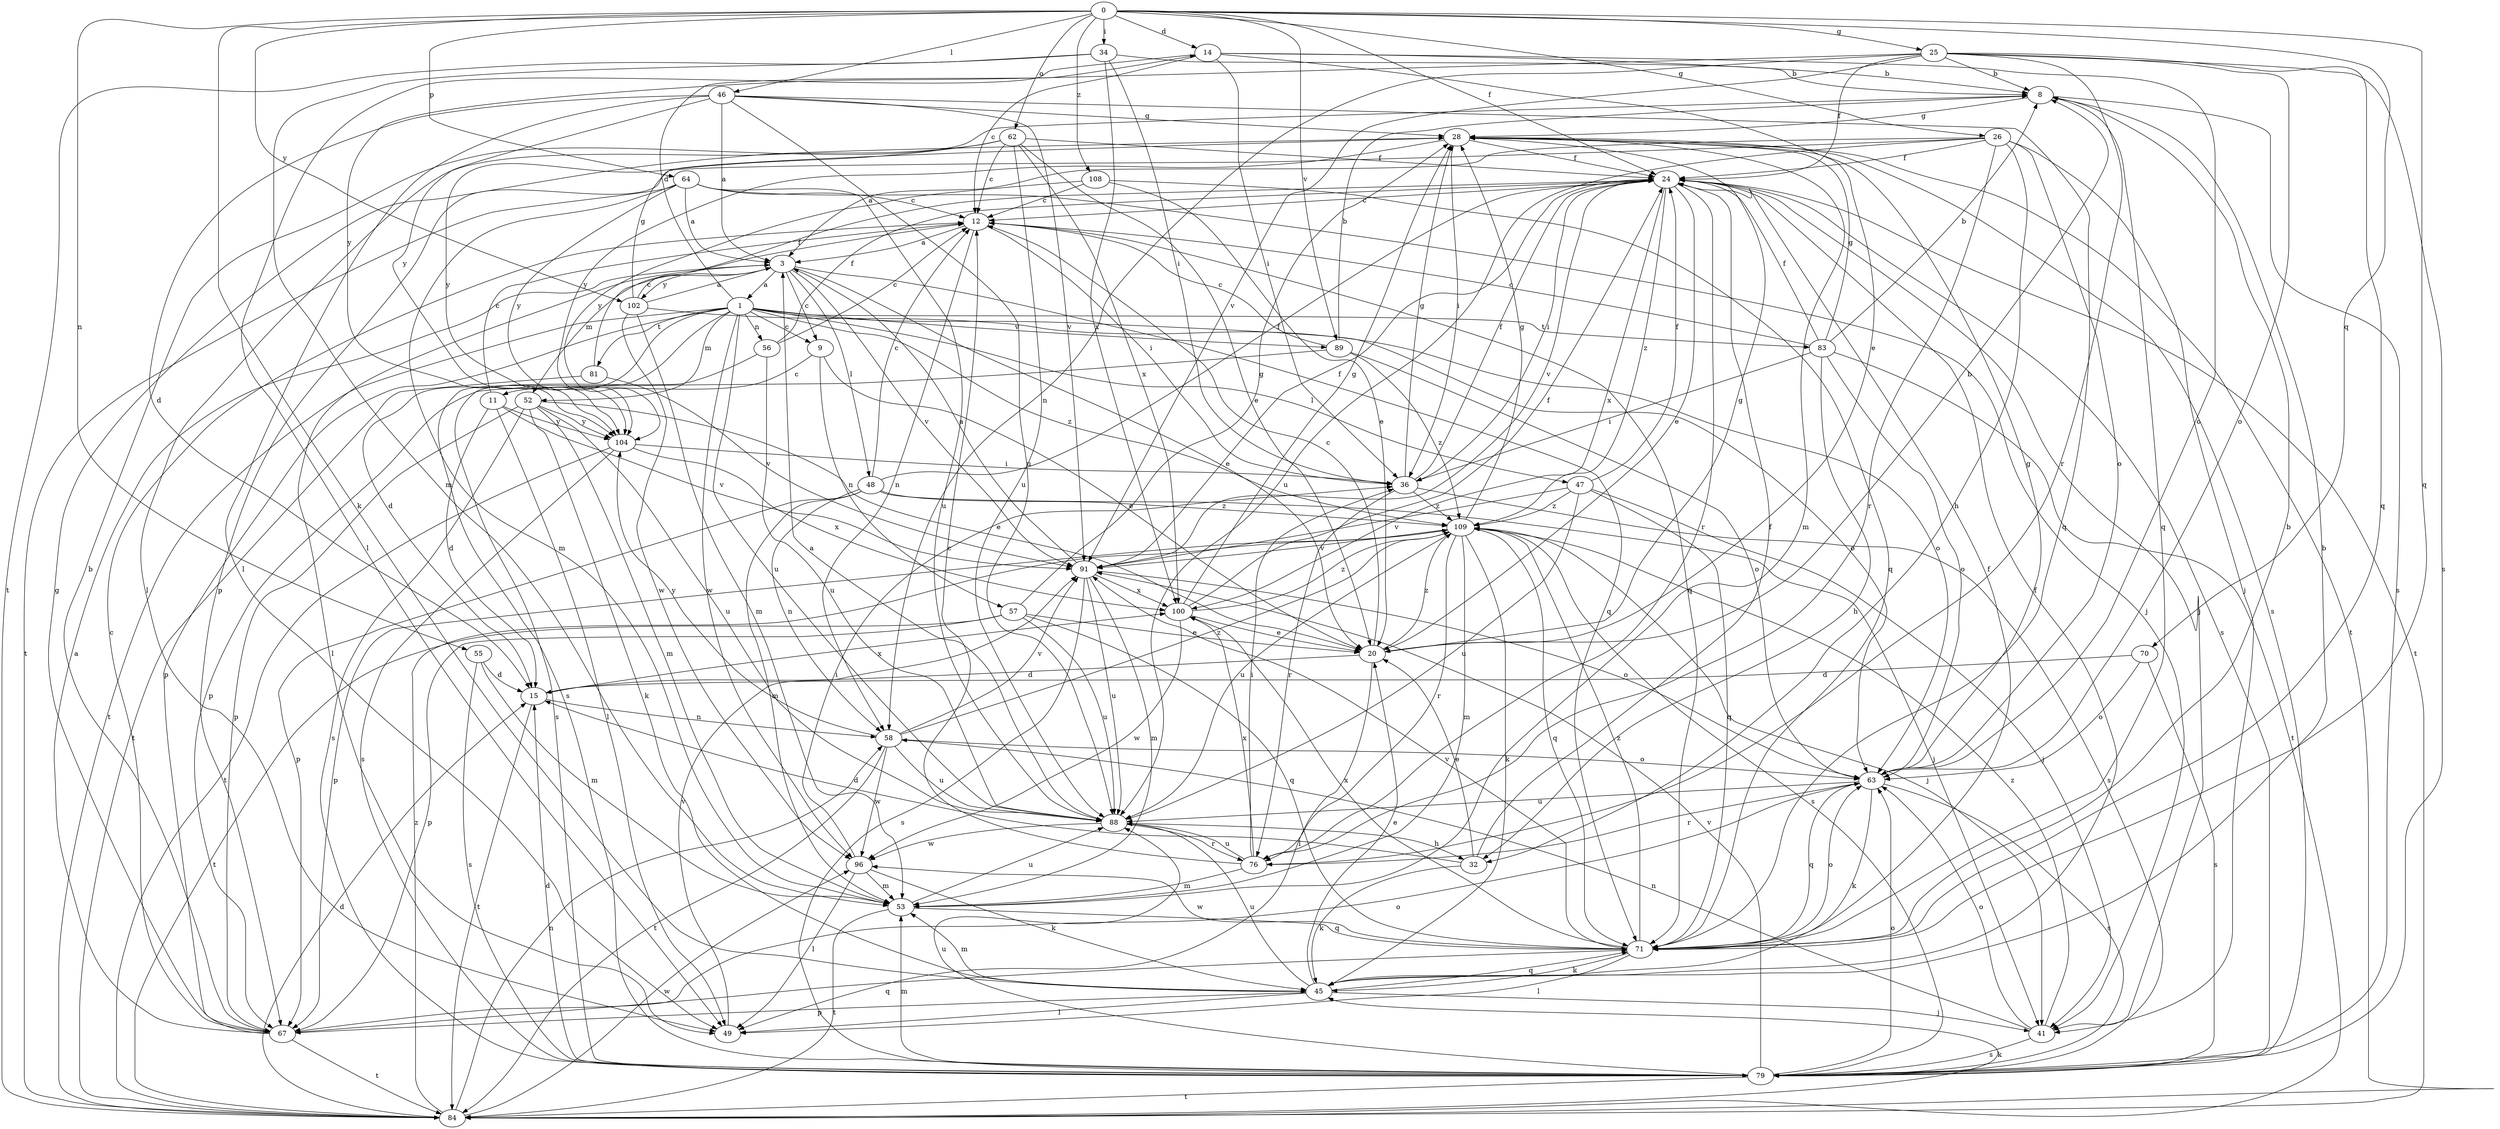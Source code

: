 strict digraph  {
0;
1;
3;
8;
9;
11;
12;
14;
15;
20;
24;
25;
26;
28;
32;
34;
36;
41;
45;
46;
47;
48;
49;
52;
53;
55;
56;
57;
58;
62;
63;
64;
67;
70;
71;
76;
79;
81;
83;
84;
88;
89;
91;
96;
100;
102;
104;
108;
109;
0 -> 14  [label=d];
0 -> 24  [label=f];
0 -> 25  [label=g];
0 -> 26  [label=g];
0 -> 34  [label=i];
0 -> 45  [label=k];
0 -> 46  [label=l];
0 -> 55  [label=n];
0 -> 62  [label=o];
0 -> 64  [label=p];
0 -> 70  [label=q];
0 -> 71  [label=q];
0 -> 89  [label=v];
0 -> 102  [label=y];
0 -> 108  [label=z];
1 -> 9  [label=c];
1 -> 14  [label=d];
1 -> 15  [label=d];
1 -> 47  [label=l];
1 -> 52  [label=m];
1 -> 56  [label=n];
1 -> 63  [label=o];
1 -> 67  [label=p];
1 -> 79  [label=s];
1 -> 81  [label=t];
1 -> 83  [label=t];
1 -> 84  [label=t];
1 -> 88  [label=u];
1 -> 89  [label=v];
1 -> 96  [label=w];
1 -> 109  [label=z];
3 -> 1  [label=a];
3 -> 9  [label=c];
3 -> 20  [label=e];
3 -> 48  [label=l];
3 -> 49  [label=l];
3 -> 52  [label=m];
3 -> 71  [label=q];
3 -> 91  [label=v];
3 -> 102  [label=y];
8 -> 28  [label=g];
8 -> 71  [label=q];
8 -> 79  [label=s];
9 -> 11  [label=c];
9 -> 20  [label=e];
9 -> 57  [label=n];
11 -> 12  [label=c];
11 -> 15  [label=d];
11 -> 49  [label=l];
11 -> 91  [label=v];
11 -> 104  [label=y];
12 -> 3  [label=a];
12 -> 36  [label=i];
12 -> 58  [label=n];
12 -> 71  [label=q];
14 -> 8  [label=b];
14 -> 12  [label=c];
14 -> 20  [label=e];
14 -> 36  [label=i];
14 -> 49  [label=l];
14 -> 63  [label=o];
15 -> 58  [label=n];
15 -> 84  [label=t];
15 -> 100  [label=x];
20 -> 8  [label=b];
20 -> 12  [label=c];
20 -> 15  [label=d];
20 -> 28  [label=g];
20 -> 49  [label=l];
20 -> 109  [label=z];
24 -> 12  [label=c];
24 -> 20  [label=e];
24 -> 36  [label=i];
24 -> 41  [label=j];
24 -> 76  [label=r];
24 -> 79  [label=s];
24 -> 84  [label=t];
24 -> 91  [label=v];
24 -> 100  [label=x];
24 -> 109  [label=z];
25 -> 8  [label=b];
25 -> 24  [label=f];
25 -> 58  [label=n];
25 -> 63  [label=o];
25 -> 71  [label=q];
25 -> 76  [label=r];
25 -> 79  [label=s];
25 -> 91  [label=v];
25 -> 104  [label=y];
26 -> 3  [label=a];
26 -> 24  [label=f];
26 -> 32  [label=h];
26 -> 41  [label=j];
26 -> 63  [label=o];
26 -> 67  [label=p];
26 -> 76  [label=r];
26 -> 88  [label=u];
28 -> 24  [label=f];
28 -> 36  [label=i];
28 -> 53  [label=m];
28 -> 79  [label=s];
28 -> 84  [label=t];
28 -> 104  [label=y];
32 -> 15  [label=d];
32 -> 20  [label=e];
32 -> 24  [label=f];
32 -> 45  [label=k];
34 -> 8  [label=b];
34 -> 36  [label=i];
34 -> 53  [label=m];
34 -> 84  [label=t];
34 -> 100  [label=x];
36 -> 24  [label=f];
36 -> 28  [label=g];
36 -> 76  [label=r];
36 -> 79  [label=s];
36 -> 109  [label=z];
41 -> 58  [label=n];
41 -> 63  [label=o];
41 -> 79  [label=s];
41 -> 109  [label=z];
45 -> 8  [label=b];
45 -> 20  [label=e];
45 -> 24  [label=f];
45 -> 41  [label=j];
45 -> 49  [label=l];
45 -> 53  [label=m];
45 -> 67  [label=p];
45 -> 71  [label=q];
45 -> 88  [label=u];
46 -> 3  [label=a];
46 -> 15  [label=d];
46 -> 28  [label=g];
46 -> 49  [label=l];
46 -> 71  [label=q];
46 -> 88  [label=u];
46 -> 91  [label=v];
46 -> 104  [label=y];
47 -> 24  [label=f];
47 -> 41  [label=j];
47 -> 71  [label=q];
47 -> 88  [label=u];
47 -> 91  [label=v];
47 -> 109  [label=z];
48 -> 12  [label=c];
48 -> 24  [label=f];
48 -> 41  [label=j];
48 -> 53  [label=m];
48 -> 58  [label=n];
48 -> 67  [label=p];
48 -> 109  [label=z];
49 -> 91  [label=v];
52 -> 20  [label=e];
52 -> 45  [label=k];
52 -> 53  [label=m];
52 -> 67  [label=p];
52 -> 79  [label=s];
52 -> 88  [label=u];
52 -> 104  [label=y];
53 -> 71  [label=q];
53 -> 84  [label=t];
53 -> 88  [label=u];
55 -> 15  [label=d];
55 -> 53  [label=m];
55 -> 79  [label=s];
56 -> 12  [label=c];
56 -> 24  [label=f];
56 -> 79  [label=s];
56 -> 88  [label=u];
57 -> 20  [label=e];
57 -> 28  [label=g];
57 -> 67  [label=p];
57 -> 71  [label=q];
57 -> 84  [label=t];
57 -> 88  [label=u];
58 -> 63  [label=o];
58 -> 84  [label=t];
58 -> 88  [label=u];
58 -> 91  [label=v];
58 -> 96  [label=w];
58 -> 104  [label=y];
58 -> 109  [label=z];
62 -> 12  [label=c];
62 -> 20  [label=e];
62 -> 24  [label=f];
62 -> 49  [label=l];
62 -> 88  [label=u];
62 -> 100  [label=x];
62 -> 104  [label=y];
63 -> 28  [label=g];
63 -> 45  [label=k];
63 -> 71  [label=q];
63 -> 76  [label=r];
63 -> 79  [label=s];
63 -> 88  [label=u];
64 -> 3  [label=a];
64 -> 12  [label=c];
64 -> 41  [label=j];
64 -> 53  [label=m];
64 -> 84  [label=t];
64 -> 88  [label=u];
64 -> 104  [label=y];
67 -> 3  [label=a];
67 -> 8  [label=b];
67 -> 12  [label=c];
67 -> 28  [label=g];
67 -> 63  [label=o];
67 -> 71  [label=q];
67 -> 84  [label=t];
70 -> 15  [label=d];
70 -> 63  [label=o];
70 -> 79  [label=s];
71 -> 8  [label=b];
71 -> 24  [label=f];
71 -> 45  [label=k];
71 -> 49  [label=l];
71 -> 63  [label=o];
71 -> 91  [label=v];
71 -> 96  [label=w];
71 -> 100  [label=x];
71 -> 109  [label=z];
76 -> 12  [label=c];
76 -> 36  [label=i];
76 -> 53  [label=m];
76 -> 88  [label=u];
76 -> 100  [label=x];
79 -> 15  [label=d];
79 -> 53  [label=m];
79 -> 63  [label=o];
79 -> 84  [label=t];
79 -> 88  [label=u];
79 -> 91  [label=v];
81 -> 12  [label=c];
81 -> 84  [label=t];
81 -> 91  [label=v];
83 -> 8  [label=b];
83 -> 12  [label=c];
83 -> 24  [label=f];
83 -> 28  [label=g];
83 -> 32  [label=h];
83 -> 36  [label=i];
83 -> 63  [label=o];
83 -> 84  [label=t];
84 -> 15  [label=d];
84 -> 45  [label=k];
84 -> 58  [label=n];
84 -> 96  [label=w];
84 -> 109  [label=z];
88 -> 3  [label=a];
88 -> 32  [label=h];
88 -> 76  [label=r];
88 -> 96  [label=w];
89 -> 8  [label=b];
89 -> 12  [label=c];
89 -> 63  [label=o];
89 -> 67  [label=p];
89 -> 109  [label=z];
91 -> 3  [label=a];
91 -> 24  [label=f];
91 -> 53  [label=m];
91 -> 63  [label=o];
91 -> 79  [label=s];
91 -> 88  [label=u];
91 -> 100  [label=x];
96 -> 36  [label=i];
96 -> 45  [label=k];
96 -> 49  [label=l];
96 -> 53  [label=m];
100 -> 20  [label=e];
100 -> 24  [label=f];
100 -> 28  [label=g];
100 -> 96  [label=w];
100 -> 109  [label=z];
102 -> 3  [label=a];
102 -> 24  [label=f];
102 -> 28  [label=g];
102 -> 53  [label=m];
102 -> 63  [label=o];
102 -> 96  [label=w];
104 -> 36  [label=i];
104 -> 79  [label=s];
104 -> 84  [label=t];
104 -> 100  [label=x];
108 -> 12  [label=c];
108 -> 20  [label=e];
108 -> 71  [label=q];
108 -> 104  [label=y];
109 -> 28  [label=g];
109 -> 41  [label=j];
109 -> 45  [label=k];
109 -> 53  [label=m];
109 -> 67  [label=p];
109 -> 71  [label=q];
109 -> 76  [label=r];
109 -> 79  [label=s];
109 -> 88  [label=u];
109 -> 91  [label=v];
}
